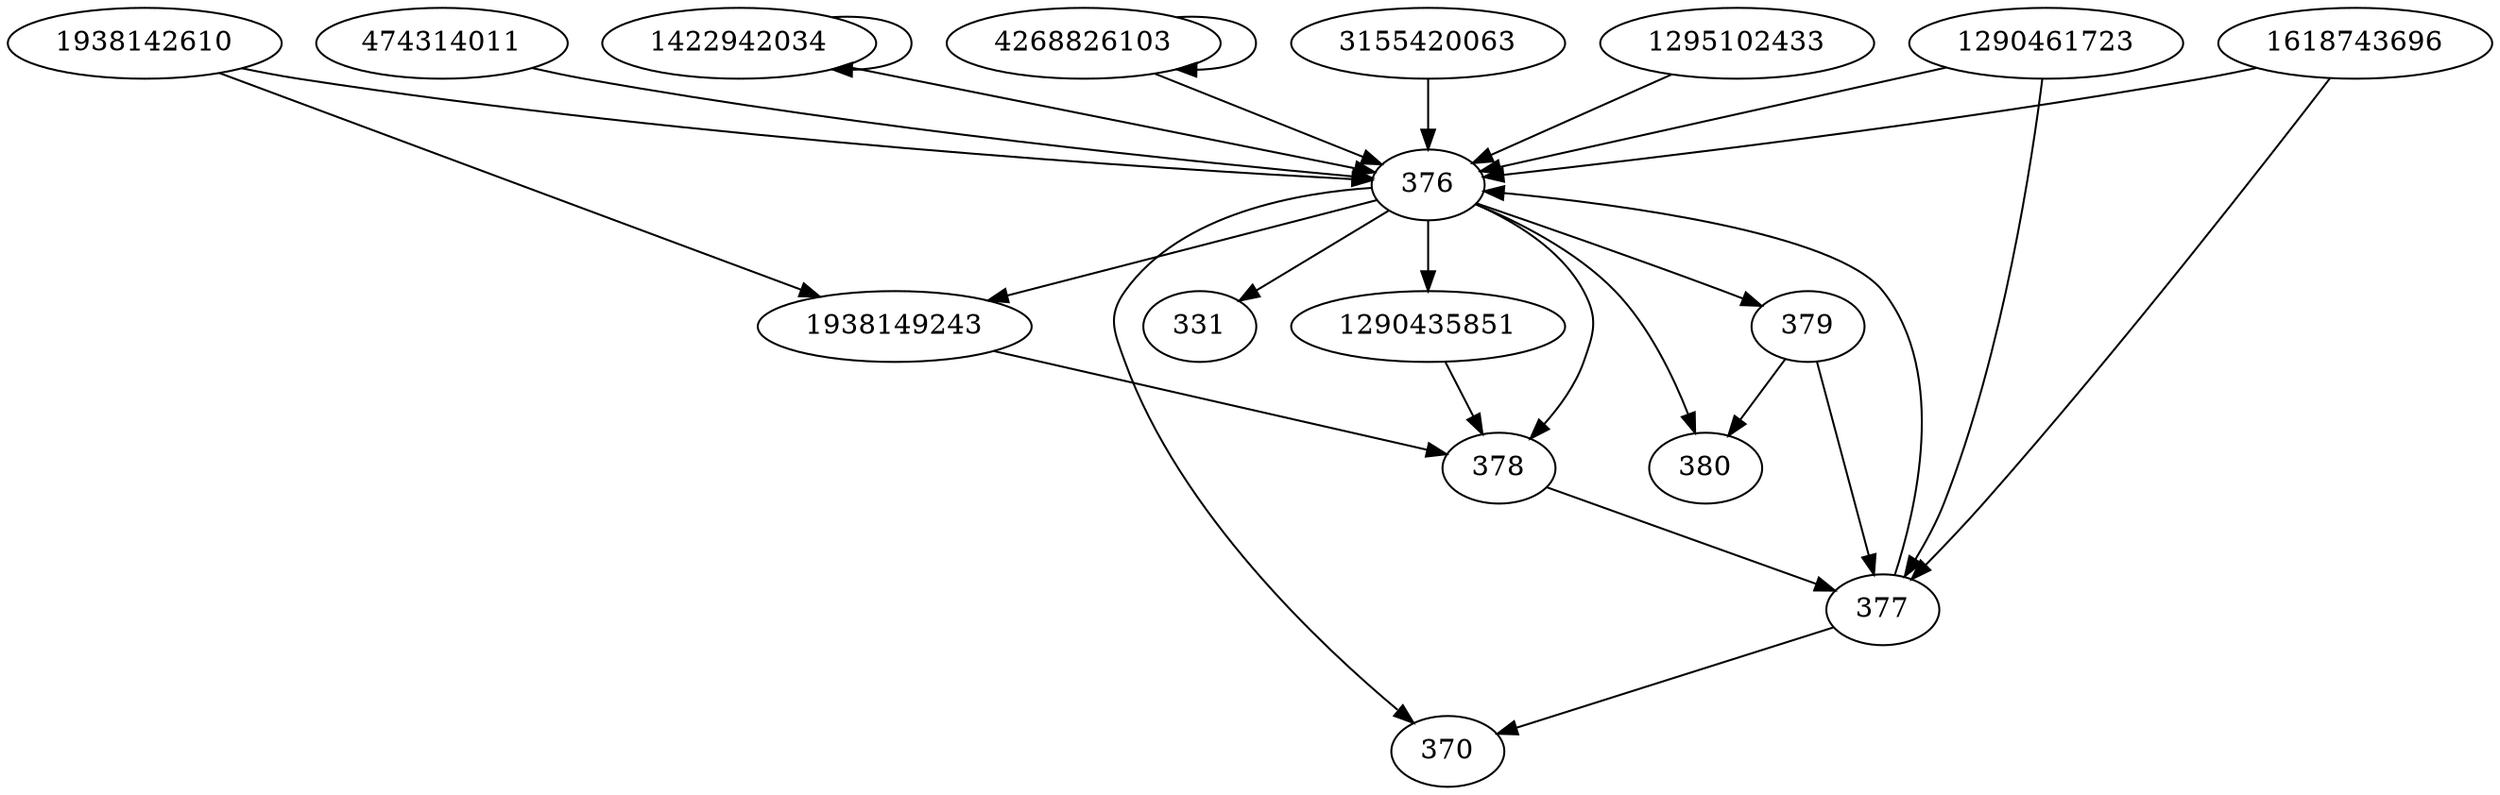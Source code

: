digraph  {
1295102433;
376;
1290435851;
331;
1618743696;
474314011;
1422942034;
1938142610;
379;
370;
4268826103;
1290461723;
377;
378;
1938149243;
380;
3155420063;
1295102433 -> 376;
376 -> 378;
376 -> 1290435851;
376 -> 379;
376 -> 380;
376 -> 1938149243;
376 -> 370;
376 -> 331;
1290435851 -> 378;
1618743696 -> 376;
1618743696 -> 377;
474314011 -> 376;
1422942034 -> 376;
1422942034 -> 1422942034;
1938142610 -> 1938149243;
1938142610 -> 376;
379 -> 377;
379 -> 380;
4268826103 -> 376;
4268826103 -> 4268826103;
1290461723 -> 376;
1290461723 -> 377;
377 -> 376;
377 -> 370;
378 -> 377;
1938149243 -> 378;
3155420063 -> 376;
}
